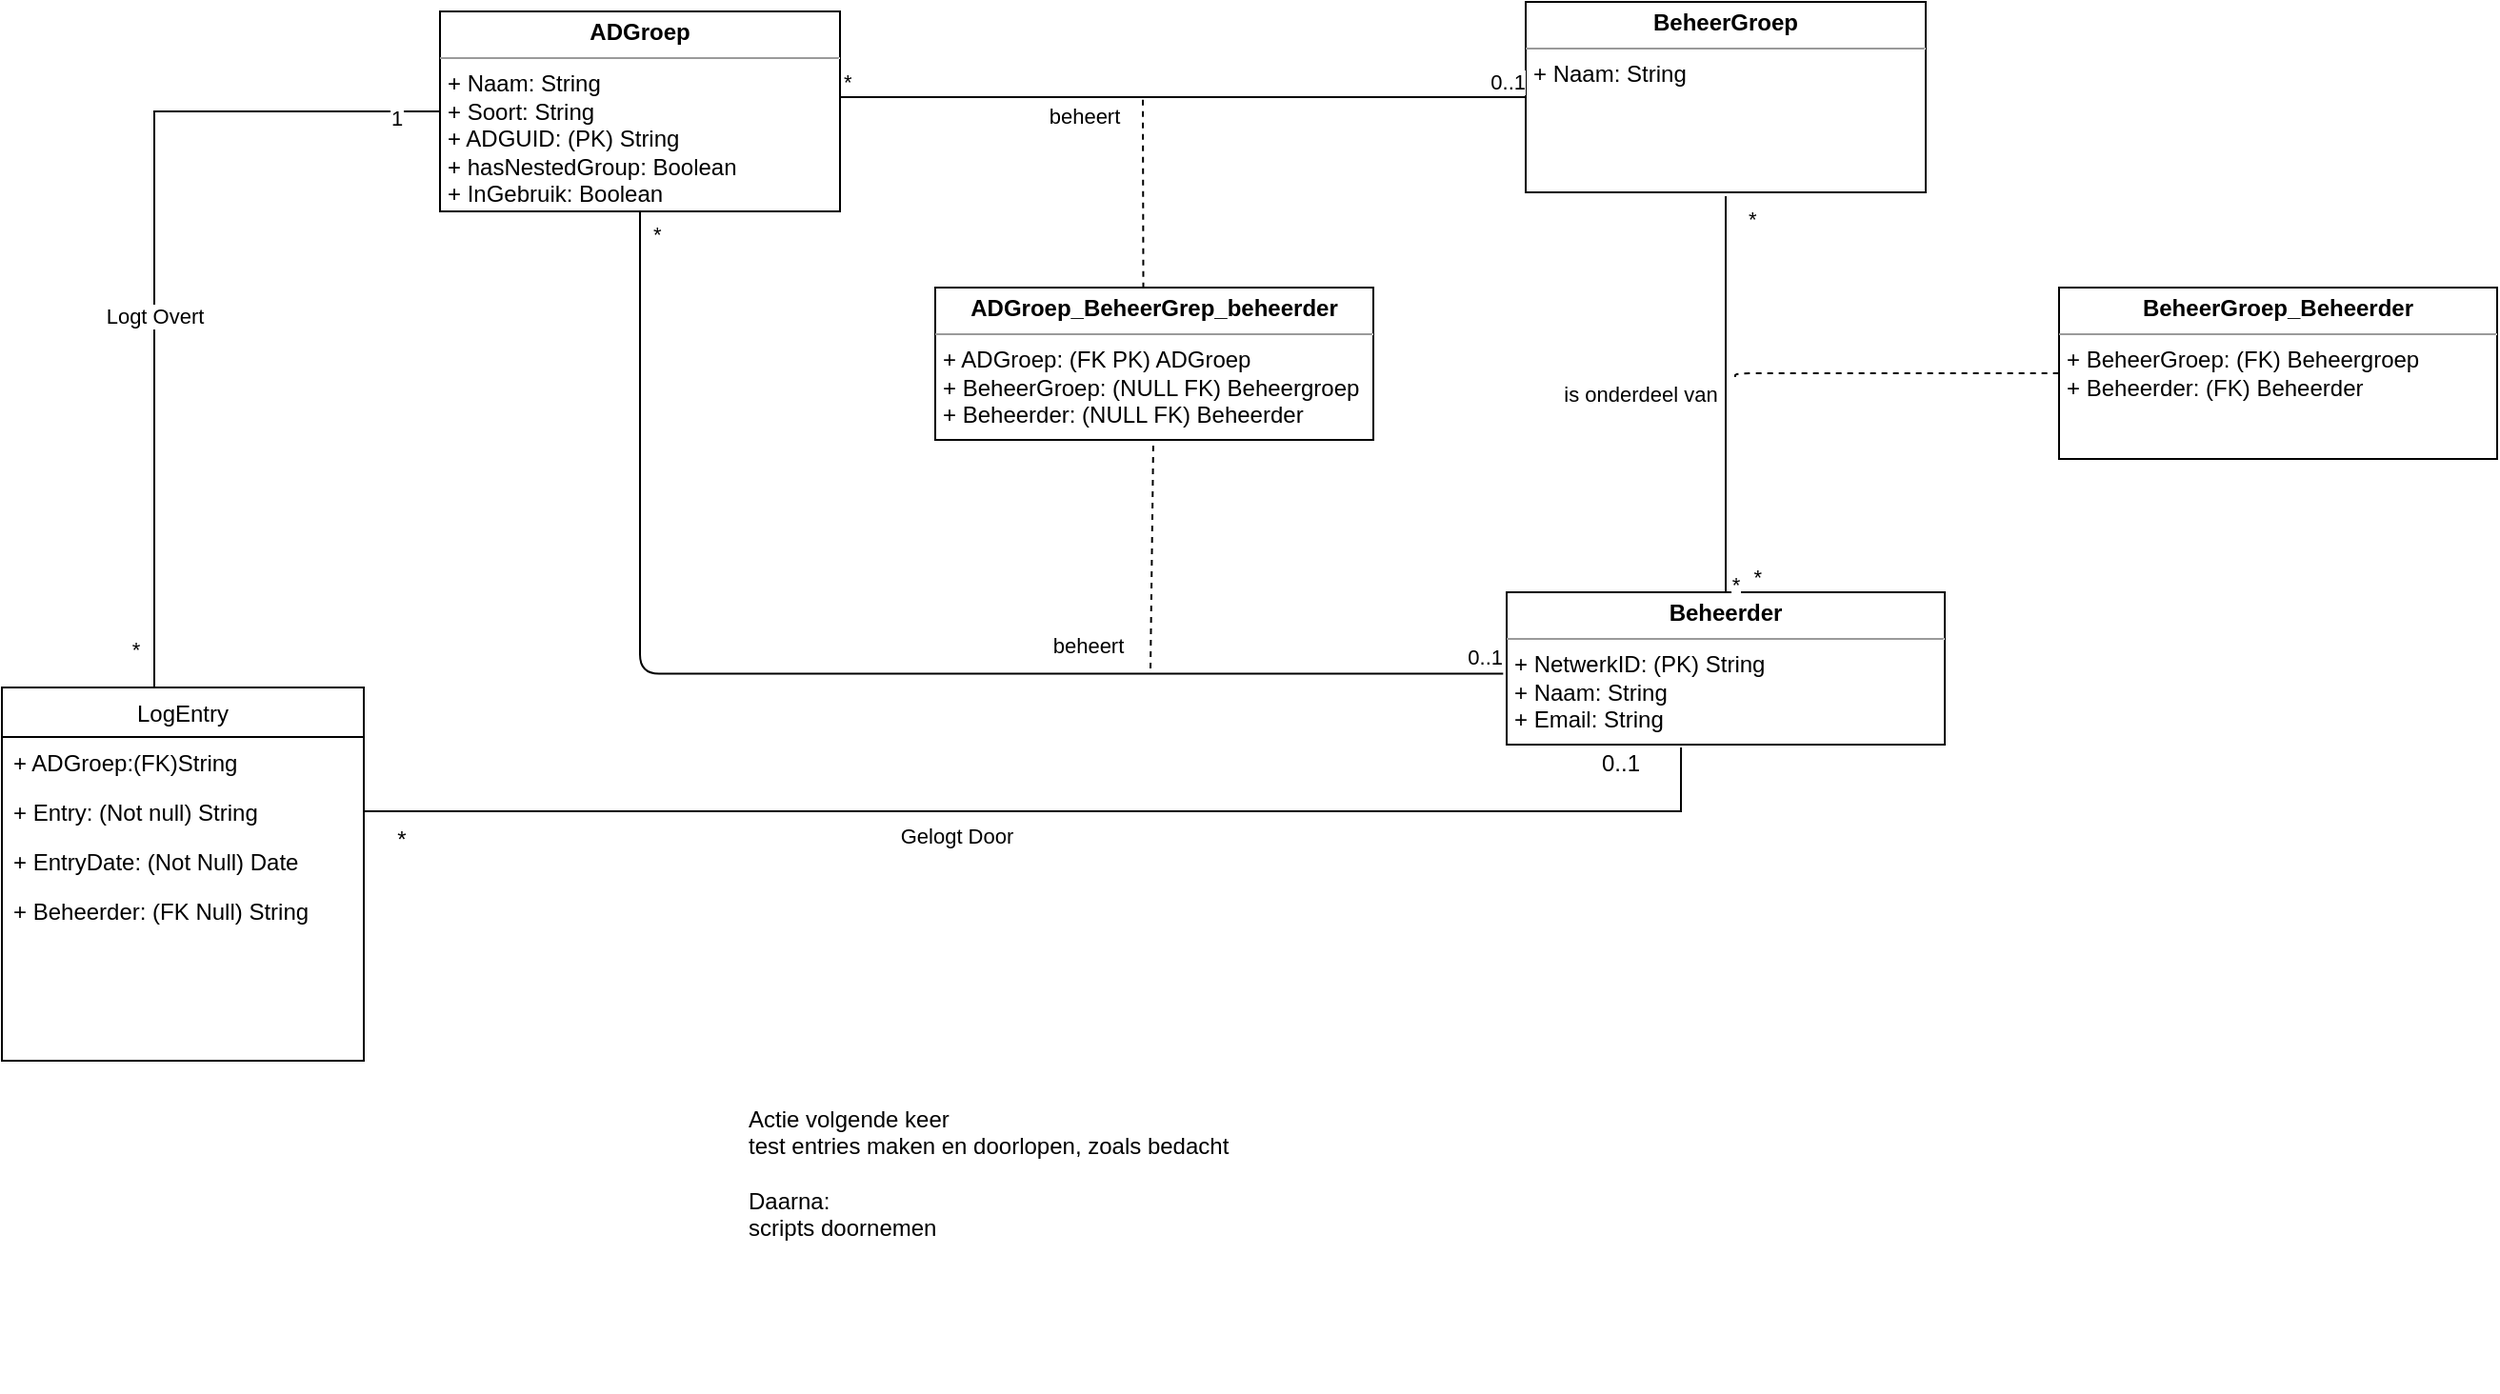 <mxfile version="13.8.8" type="github">
  <diagram name="Page-1" id="c4acf3e9-155e-7222-9cf6-157b1a14988f">
    <mxGraphModel dx="2512" dy="893" grid="1" gridSize="10" guides="1" tooltips="1" connect="1" arrows="1" fold="1" page="1" pageScale="1" pageWidth="850" pageHeight="1100" background="#ffffff" math="0" shadow="0">
      <root>
        <mxCell id="0" />
        <mxCell id="1" parent="0" />
        <mxCell id="5d2195bd80daf111-18" value="&lt;p style=&quot;margin: 0px ; margin-top: 4px ; text-align: center&quot;&gt;&lt;b&gt;ADGroep&lt;/b&gt;&lt;/p&gt;&lt;hr size=&quot;1&quot;&gt;&lt;p style=&quot;margin: 0px ; margin-left: 4px&quot;&gt;+ Naam: String&lt;/p&gt;&lt;p style=&quot;margin: 0px ; margin-left: 4px&quot;&gt;+ Soort: String&lt;/p&gt;&lt;p style=&quot;margin: 0px ; margin-left: 4px&quot;&gt;+ ADGUID: (PK) String&lt;/p&gt;&lt;p style=&quot;margin: 0px ; margin-left: 4px&quot;&gt;+ hasNestedGroup: Boolean&lt;/p&gt;&lt;p style=&quot;margin: 0px ; margin-left: 4px&quot;&gt;+ InGebruik: Boolean&lt;/p&gt;&lt;p style=&quot;margin: 0px ; margin-left: 4px&quot;&gt;&lt;br&gt;&lt;/p&gt;" style="verticalAlign=top;align=left;overflow=fill;fontSize=12;fontFamily=Helvetica;html=1;rounded=0;shadow=0;comic=0;labelBackgroundColor=none;strokeWidth=1" parent="1" vertex="1">
          <mxGeometry x="50" y="75" width="210" height="105" as="geometry" />
        </mxCell>
        <mxCell id="CgFOqSQdbeo7Yqkbdaxs-8" value="&lt;p style=&quot;margin: 0px ; margin-top: 4px ; text-align: center&quot;&gt;&lt;b&gt;ADGroep_BeheerGrep_beheerder&lt;/b&gt;&lt;/p&gt;&lt;hr size=&quot;1&quot;&gt;&lt;p style=&quot;margin: 0px ; margin-left: 4px&quot;&gt;+ ADGroep: (FK PK) ADGroep&amp;nbsp;&lt;/p&gt;&lt;p style=&quot;margin: 0px ; margin-left: 4px&quot;&gt;+ BeheerGroep: (NULL FK) Beheergroep&lt;/p&gt;&lt;p style=&quot;margin: 0px ; margin-left: 4px&quot;&gt;+ Beheerder: (NULL FK) Beheerder&lt;/p&gt;&lt;p style=&quot;margin: 0px ; margin-left: 4px&quot;&gt;&lt;br&gt;&lt;/p&gt;" style="verticalAlign=top;align=left;overflow=fill;fontSize=12;fontFamily=Helvetica;html=1;rounded=0;shadow=0;comic=0;labelBackgroundColor=none;strokeWidth=1" parent="1" vertex="1">
          <mxGeometry x="310" y="220" width="230" height="80" as="geometry" />
        </mxCell>
        <mxCell id="CgFOqSQdbeo7Yqkbdaxs-9" value="&lt;p style=&quot;margin: 0px ; margin-top: 4px ; text-align: center&quot;&gt;&lt;b&gt;BeheerGroep&lt;/b&gt;&lt;/p&gt;&lt;hr size=&quot;1&quot;&gt;&lt;p style=&quot;margin: 0px ; margin-left: 4px&quot;&gt;+ Naam: String&lt;/p&gt;&lt;p style=&quot;margin: 0px ; margin-left: 4px&quot;&gt;&lt;/p&gt;&lt;p style=&quot;margin: 0px ; margin-left: 4px&quot;&gt;&lt;br&gt;&lt;/p&gt;" style="verticalAlign=top;align=left;overflow=fill;fontSize=12;fontFamily=Helvetica;html=1;rounded=0;shadow=0;comic=0;labelBackgroundColor=none;strokeWidth=1" parent="1" vertex="1">
          <mxGeometry x="620" y="70" width="210" height="100" as="geometry" />
        </mxCell>
        <mxCell id="CgFOqSQdbeo7Yqkbdaxs-10" value="&lt;p style=&quot;margin: 0px ; margin-top: 4px ; text-align: center&quot;&gt;&lt;b&gt;Beheerder&lt;/b&gt;&lt;/p&gt;&lt;hr size=&quot;1&quot;&gt;&lt;p style=&quot;margin: 0px ; margin-left: 4px&quot;&gt;+ NetwerkID: (PK) String&amp;nbsp;&lt;/p&gt;&lt;p style=&quot;margin: 0px ; margin-left: 4px&quot;&gt;+ Naam: String&lt;/p&gt;&lt;p style=&quot;margin: 0px ; margin-left: 4px&quot;&gt;+ Email: String&lt;/p&gt;&lt;p style=&quot;margin: 0px ; margin-left: 4px&quot;&gt;&lt;br&gt;&lt;/p&gt;" style="verticalAlign=top;align=left;overflow=fill;fontSize=12;fontFamily=Helvetica;html=1;rounded=0;shadow=0;comic=0;labelBackgroundColor=none;strokeWidth=1" parent="1" vertex="1">
          <mxGeometry x="610" y="380" width="230" height="80" as="geometry" />
        </mxCell>
        <mxCell id="CgFOqSQdbeo7Yqkbdaxs-14" value="" style="endArrow=none;html=1;edgeStyle=orthogonalEdgeStyle;entryX=0;entryY=0.5;entryDx=0;entryDy=0;" parent="1" source="5d2195bd80daf111-18" target="CgFOqSQdbeo7Yqkbdaxs-9" edge="1">
          <mxGeometry relative="1" as="geometry">
            <mxPoint x="280" y="120" as="sourcePoint" />
            <mxPoint x="611" y="120" as="targetPoint" />
            <Array as="points">
              <mxPoint x="620" y="120" />
            </Array>
          </mxGeometry>
        </mxCell>
        <mxCell id="CgFOqSQdbeo7Yqkbdaxs-15" value="*" style="edgeLabel;resizable=0;html=1;align=left;verticalAlign=bottom;" parent="CgFOqSQdbeo7Yqkbdaxs-14" connectable="0" vertex="1">
          <mxGeometry x="-1" relative="1" as="geometry" />
        </mxCell>
        <mxCell id="CgFOqSQdbeo7Yqkbdaxs-16" value="0..1" style="edgeLabel;resizable=0;html=1;align=right;verticalAlign=bottom;" parent="CgFOqSQdbeo7Yqkbdaxs-14" connectable="0" vertex="1">
          <mxGeometry x="1" relative="1" as="geometry" />
        </mxCell>
        <mxCell id="CgFOqSQdbeo7Yqkbdaxs-48" value="beheert" style="edgeLabel;html=1;align=center;verticalAlign=middle;resizable=0;points=[];" parent="CgFOqSQdbeo7Yqkbdaxs-14" vertex="1" connectable="0">
          <mxGeometry x="-0.21" y="-1" relative="1" as="geometry">
            <mxPoint x="-14.48" y="9" as="offset" />
          </mxGeometry>
        </mxCell>
        <mxCell id="CgFOqSQdbeo7Yqkbdaxs-29" value="&lt;p style=&quot;margin: 0px ; margin-top: 4px ; text-align: center&quot;&gt;&lt;b&gt;BeheerGroep_Beheerder&lt;/b&gt;&lt;/p&gt;&lt;hr size=&quot;1&quot;&gt;&lt;p style=&quot;margin: 0px ; margin-left: 4px&quot;&gt;+&amp;nbsp;&lt;span&gt;BeheerGroep: (FK) Beheergroep&lt;/span&gt;&lt;/p&gt;&lt;p style=&quot;margin: 0px ; margin-left: 4px&quot;&gt;+ Beheerder: (FK) Beheerder&lt;/p&gt;" style="verticalAlign=top;align=left;overflow=fill;fontSize=12;fontFamily=Helvetica;html=1;rounded=0;shadow=0;comic=0;labelBackgroundColor=none;strokeWidth=1" parent="1" vertex="1">
          <mxGeometry x="900" y="220" width="230" height="90" as="geometry" />
        </mxCell>
        <mxCell id="CgFOqSQdbeo7Yqkbdaxs-30" value="" style="endArrow=none;html=1;edgeStyle=orthogonalEdgeStyle;entryX=0.5;entryY=0;entryDx=0;entryDy=0;" parent="1" target="CgFOqSQdbeo7Yqkbdaxs-10" edge="1">
          <mxGeometry relative="1" as="geometry">
            <mxPoint x="725" y="172" as="sourcePoint" />
            <mxPoint x="700" y="501" as="targetPoint" />
            <Array as="points">
              <mxPoint x="725" y="172" />
            </Array>
          </mxGeometry>
        </mxCell>
        <mxCell id="CgFOqSQdbeo7Yqkbdaxs-31" value="*" style="edgeLabel;resizable=0;html=1;align=left;verticalAlign=bottom;" parent="CgFOqSQdbeo7Yqkbdaxs-30" connectable="0" vertex="1">
          <mxGeometry x="-1" relative="1" as="geometry">
            <mxPoint x="9.7" y="20.56" as="offset" />
          </mxGeometry>
        </mxCell>
        <mxCell id="CgFOqSQdbeo7Yqkbdaxs-32" value="*" style="edgeLabel;resizable=0;html=1;align=right;verticalAlign=bottom;" parent="CgFOqSQdbeo7Yqkbdaxs-30" connectable="0" vertex="1">
          <mxGeometry x="1" relative="1" as="geometry">
            <mxPoint x="19.72" as="offset" />
          </mxGeometry>
        </mxCell>
        <mxCell id="CgFOqSQdbeo7Yqkbdaxs-40" value="*" style="edgeLabel;html=1;align=center;verticalAlign=middle;resizable=0;points=[];" parent="CgFOqSQdbeo7Yqkbdaxs-30" vertex="1" connectable="0">
          <mxGeometry x="0.848" y="2" relative="1" as="geometry">
            <mxPoint x="2.76" y="12" as="offset" />
          </mxGeometry>
        </mxCell>
        <mxCell id="CgFOqSQdbeo7Yqkbdaxs-50" value="is onderdeel van" style="edgeLabel;html=1;align=center;verticalAlign=middle;resizable=0;points=[];" parent="CgFOqSQdbeo7Yqkbdaxs-30" vertex="1" connectable="0">
          <mxGeometry x="-0.047" relative="1" as="geometry">
            <mxPoint x="-45" y="4.74" as="offset" />
          </mxGeometry>
        </mxCell>
        <mxCell id="CgFOqSQdbeo7Yqkbdaxs-37" value="" style="endArrow=none;html=1;edgeStyle=orthogonalEdgeStyle;entryX=0;entryY=0.5;entryDx=0;entryDy=0;dashed=1;" parent="1" target="CgFOqSQdbeo7Yqkbdaxs-29" edge="1">
          <mxGeometry relative="1" as="geometry">
            <mxPoint x="730" y="267" as="sourcePoint" />
            <mxPoint x="750" y="370" as="targetPoint" />
            <Array as="points">
              <mxPoint x="730" y="265" />
            </Array>
          </mxGeometry>
        </mxCell>
        <mxCell id="CgFOqSQdbeo7Yqkbdaxs-43" value="" style="endArrow=none;dashed=1;html=1;exitX=0.475;exitY=0.005;exitDx=0;exitDy=0;exitPerimeter=0;" parent="1" source="CgFOqSQdbeo7Yqkbdaxs-8" edge="1">
          <mxGeometry width="50" height="50" relative="1" as="geometry">
            <mxPoint x="570" y="390" as="sourcePoint" />
            <mxPoint x="419" y="120" as="targetPoint" />
          </mxGeometry>
        </mxCell>
        <mxCell id="CgFOqSQdbeo7Yqkbdaxs-44" value="" style="endArrow=none;html=1;edgeStyle=orthogonalEdgeStyle;exitX=0.5;exitY=1;exitDx=0;exitDy=0;entryX=-0.008;entryY=0.535;entryDx=0;entryDy=0;entryPerimeter=0;" parent="1" source="5d2195bd80daf111-18" target="CgFOqSQdbeo7Yqkbdaxs-10" edge="1">
          <mxGeometry relative="1" as="geometry">
            <mxPoint x="280" y="130.0" as="sourcePoint" />
            <mxPoint x="621" y="130.0" as="targetPoint" />
            <Array as="points">
              <mxPoint x="155" y="423" />
            </Array>
          </mxGeometry>
        </mxCell>
        <mxCell id="CgFOqSQdbeo7Yqkbdaxs-45" value="*" style="edgeLabel;resizable=0;html=1;align=left;verticalAlign=bottom;" parent="CgFOqSQdbeo7Yqkbdaxs-44" connectable="0" vertex="1">
          <mxGeometry x="-1" relative="1" as="geometry">
            <mxPoint x="5" y="20" as="offset" />
          </mxGeometry>
        </mxCell>
        <mxCell id="CgFOqSQdbeo7Yqkbdaxs-46" value="0..1" style="edgeLabel;resizable=0;html=1;align=right;verticalAlign=bottom;" parent="CgFOqSQdbeo7Yqkbdaxs-44" connectable="0" vertex="1">
          <mxGeometry x="1" relative="1" as="geometry" />
        </mxCell>
        <mxCell id="CgFOqSQdbeo7Yqkbdaxs-49" value="beheert" style="edgeLabel;html=1;align=center;verticalAlign=middle;resizable=0;points=[];" parent="CgFOqSQdbeo7Yqkbdaxs-44" vertex="1" connectable="0">
          <mxGeometry x="0.374" y="-1" relative="1" as="geometry">
            <mxPoint y="-15.9" as="offset" />
          </mxGeometry>
        </mxCell>
        <mxCell id="CgFOqSQdbeo7Yqkbdaxs-47" value="" style="endArrow=none;dashed=1;html=1;" parent="1" target="CgFOqSQdbeo7Yqkbdaxs-8" edge="1">
          <mxGeometry width="50" height="50" relative="1" as="geometry">
            <mxPoint x="423" y="420" as="sourcePoint" />
            <mxPoint x="620" y="380" as="targetPoint" />
          </mxGeometry>
        </mxCell>
        <mxCell id="CgFOqSQdbeo7Yqkbdaxs-55" style="edgeStyle=orthogonalEdgeStyle;rounded=0;orthogonalLoop=1;jettySize=auto;html=1;entryX=0;entryY=0.5;entryDx=0;entryDy=0;endArrow=none;endFill=0;" parent="1" source="CgFOqSQdbeo7Yqkbdaxs-51" target="5d2195bd80daf111-18" edge="1">
          <mxGeometry relative="1" as="geometry">
            <Array as="points">
              <mxPoint x="-100" y="128" />
            </Array>
          </mxGeometry>
        </mxCell>
        <mxCell id="CgFOqSQdbeo7Yqkbdaxs-61" value="1" style="edgeLabel;html=1;align=center;verticalAlign=middle;resizable=0;points=[];" parent="CgFOqSQdbeo7Yqkbdaxs-55" vertex="1" connectable="0">
          <mxGeometry x="0.896" y="-3" relative="1" as="geometry">
            <mxPoint as="offset" />
          </mxGeometry>
        </mxCell>
        <mxCell id="CgFOqSQdbeo7Yqkbdaxs-62" value="*" style="edgeLabel;html=1;align=center;verticalAlign=middle;resizable=0;points=[];" parent="CgFOqSQdbeo7Yqkbdaxs-55" vertex="1" connectable="0">
          <mxGeometry x="-0.874" y="1" relative="1" as="geometry">
            <mxPoint x="-9.03" y="8.28" as="offset" />
          </mxGeometry>
        </mxCell>
        <mxCell id="CgFOqSQdbeo7Yqkbdaxs-63" value="Logt Overt" style="edgeLabel;html=1;align=center;verticalAlign=middle;resizable=0;points=[];" parent="CgFOqSQdbeo7Yqkbdaxs-55" vertex="1" connectable="0">
          <mxGeometry x="-0.139" relative="1" as="geometry">
            <mxPoint as="offset" />
          </mxGeometry>
        </mxCell>
        <mxCell id="CgFOqSQdbeo7Yqkbdaxs-51" value="LogEntry" style="swimlane;fontStyle=0;childLayout=stackLayout;horizontal=1;startSize=26;fillColor=none;horizontalStack=0;resizeParent=1;resizeParentMax=0;resizeLast=0;collapsible=1;marginBottom=0;" parent="1" vertex="1">
          <mxGeometry x="-180" y="430" width="190" height="196" as="geometry">
            <mxRectangle x="-150" y="276" width="90" height="26" as="alternateBounds" />
          </mxGeometry>
        </mxCell>
        <mxCell id="CgFOqSQdbeo7Yqkbdaxs-52" value="+ ADGroep:(FK)String" style="text;strokeColor=none;fillColor=none;align=left;verticalAlign=top;spacingLeft=4;spacingRight=4;overflow=hidden;rotatable=0;points=[[0,0.5],[1,0.5]];portConstraint=eastwest;" parent="CgFOqSQdbeo7Yqkbdaxs-51" vertex="1">
          <mxGeometry y="26" width="190" height="26" as="geometry" />
        </mxCell>
        <mxCell id="CgFOqSQdbeo7Yqkbdaxs-53" value="+ Entry: (Not null) String" style="text;strokeColor=none;fillColor=none;align=left;verticalAlign=top;spacingLeft=4;spacingRight=4;overflow=hidden;rotatable=0;points=[[0,0.5],[1,0.5]];portConstraint=eastwest;" parent="CgFOqSQdbeo7Yqkbdaxs-51" vertex="1">
          <mxGeometry y="52" width="190" height="26" as="geometry" />
        </mxCell>
        <mxCell id="CgFOqSQdbeo7Yqkbdaxs-65" value="+ EntryDate: (Not Null) Date" style="text;strokeColor=none;fillColor=none;align=left;verticalAlign=top;spacingLeft=4;spacingRight=4;overflow=hidden;rotatable=0;points=[[0,0.5],[1,0.5]];portConstraint=eastwest;" parent="CgFOqSQdbeo7Yqkbdaxs-51" vertex="1">
          <mxGeometry y="78" width="190" height="26" as="geometry" />
        </mxCell>
        <mxCell id="CgFOqSQdbeo7Yqkbdaxs-54" value="+ Beheerder: (FK Null) String" style="text;strokeColor=none;fillColor=none;align=left;verticalAlign=top;spacingLeft=4;spacingRight=4;overflow=hidden;rotatable=0;points=[[0,0.5],[1,0.5]];portConstraint=eastwest;" parent="CgFOqSQdbeo7Yqkbdaxs-51" vertex="1">
          <mxGeometry y="104" width="190" height="92" as="geometry" />
        </mxCell>
        <mxCell id="CgFOqSQdbeo7Yqkbdaxs-56" style="edgeStyle=orthogonalEdgeStyle;rounded=0;orthogonalLoop=1;jettySize=auto;html=1;entryX=0.398;entryY=1.018;entryDx=0;entryDy=0;entryPerimeter=0;endArrow=none;endFill=0;" parent="1" source="CgFOqSQdbeo7Yqkbdaxs-53" target="CgFOqSQdbeo7Yqkbdaxs-10" edge="1">
          <mxGeometry relative="1" as="geometry" />
        </mxCell>
        <mxCell id="CgFOqSQdbeo7Yqkbdaxs-64" value="Gelogt Door" style="edgeLabel;html=1;align=center;verticalAlign=middle;resizable=0;points=[];" parent="CgFOqSQdbeo7Yqkbdaxs-56" vertex="1" connectable="0">
          <mxGeometry x="-0.234" y="1" relative="1" as="geometry">
            <mxPoint x="33.45" y="13.97" as="offset" />
          </mxGeometry>
        </mxCell>
        <mxCell id="CgFOqSQdbeo7Yqkbdaxs-57" value="0..1" style="text;html=1;strokeColor=none;fillColor=none;align=center;verticalAlign=middle;whiteSpace=wrap;rounded=0;" parent="1" vertex="1">
          <mxGeometry x="650" y="460" width="40" height="20" as="geometry" />
        </mxCell>
        <mxCell id="CgFOqSQdbeo7Yqkbdaxs-60" value="*" style="text;html=1;strokeColor=none;fillColor=none;align=center;verticalAlign=middle;whiteSpace=wrap;rounded=0;" parent="1" vertex="1">
          <mxGeometry x="10" y="500" width="40" height="20" as="geometry" />
        </mxCell>
        <mxCell id="Ypo6MmfxuH-1VGBmFB0R-1" value="Actie volgende keer&lt;br&gt;test entries maken en doorlopen, zoals bedacht&lt;br&gt;&lt;br&gt;Daarna:&lt;br&gt;scripts doornemen" style="text;html=1;strokeColor=none;fillColor=none;align=left;verticalAlign=middle;whiteSpace=wrap;rounded=0;" vertex="1" parent="1">
          <mxGeometry x="210" y="570" width="780" height="230" as="geometry" />
        </mxCell>
      </root>
    </mxGraphModel>
  </diagram>
</mxfile>
